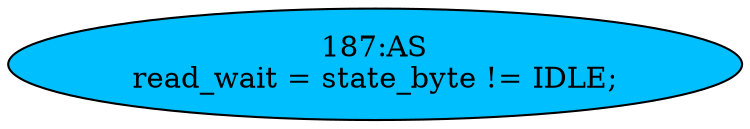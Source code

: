 strict digraph "" {
	node [label="\N"];
	"187:AS"	 [ast="<pyverilog.vparser.ast.Assign object at 0x7fcd18377a10>",
		def_var="['read_wait']",
		fillcolor=deepskyblue,
		label="187:AS
read_wait = state_byte != IDLE;",
		statements="[]",
		style=filled,
		typ=Assign,
		use_var="['state_byte', 'IDLE']"];
}
